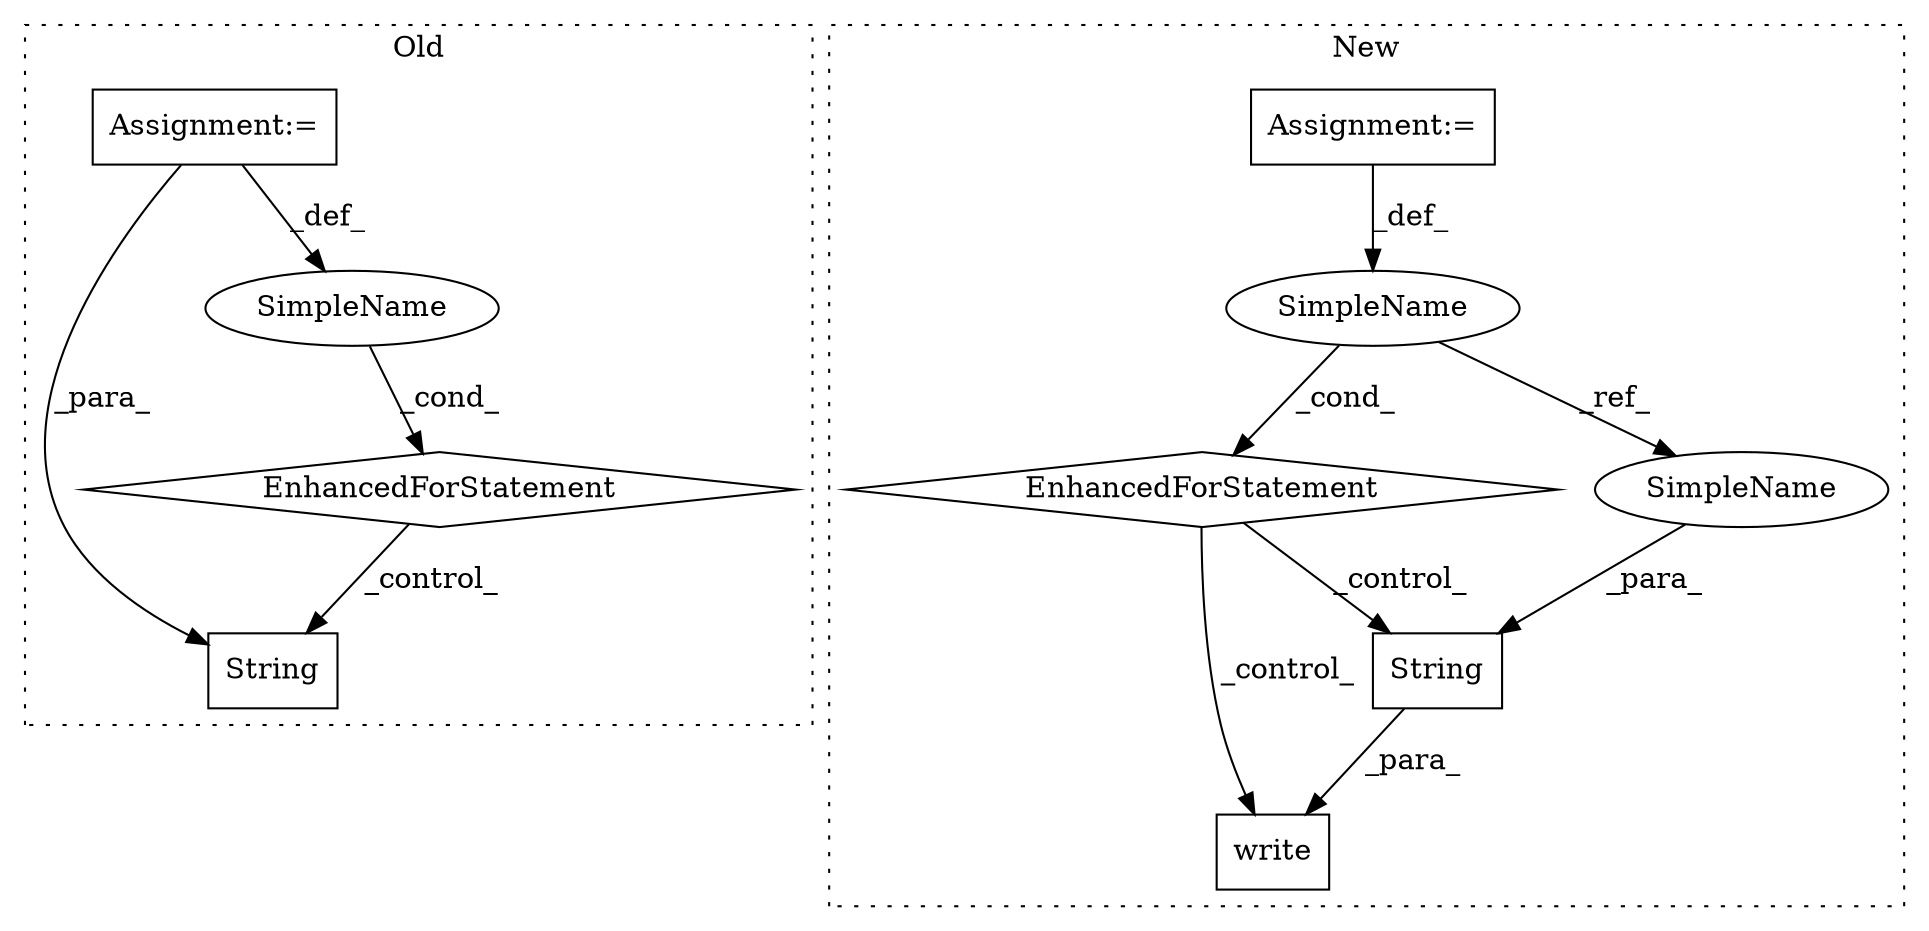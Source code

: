 digraph G {
subgraph cluster0 {
1 [label="EnhancedForStatement" a="70" s="4851,4937" l="57,2" shape="diamond"];
3 [label="Assignment:=" a="7" s="4669" l="1" shape="box"];
7 [label="String" a="32" s="5316,5337" l="7,1" shape="box"];
8 [label="SimpleName" a="42" s="4912" l="14" shape="ellipse"];
label = "Old";
style="dotted";
}
subgraph cluster1 {
2 [label="write" a="32" s="4960,5028" l="6,1" shape="box"];
4 [label="Assignment:=" a="7" s="4775,4848" l="53,2" shape="box"];
5 [label="EnhancedForStatement" a="70" s="4775,4848" l="53,2" shape="diamond"];
6 [label="SimpleName" a="42" s="4832" l="4" shape="ellipse"];
9 [label="String" a="32" s="5008,5019" l="7,1" shape="box"];
10 [label="SimpleName" a="42" s="5015" l="4" shape="ellipse"];
label = "New";
style="dotted";
}
1 -> 7 [label="_control_"];
3 -> 8 [label="_def_"];
3 -> 7 [label="_para_"];
4 -> 6 [label="_def_"];
5 -> 2 [label="_control_"];
5 -> 9 [label="_control_"];
6 -> 10 [label="_ref_"];
6 -> 5 [label="_cond_"];
8 -> 1 [label="_cond_"];
9 -> 2 [label="_para_"];
10 -> 9 [label="_para_"];
}